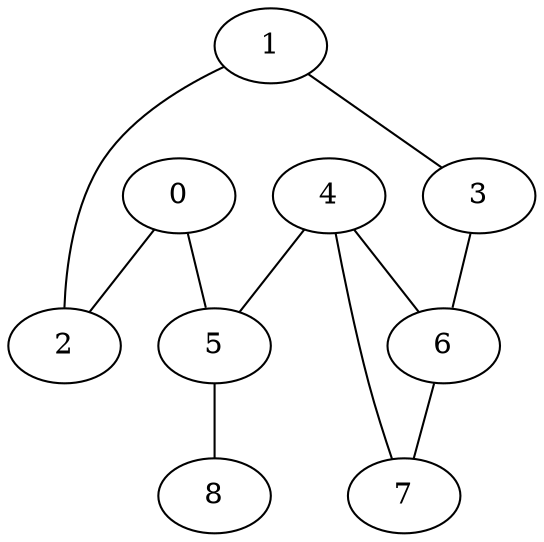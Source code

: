 graph "sampletest150-mod4_image19.bmp" {
	0	 [type=corner,
		x=383,
		y=453];
	2	 [type=corner,
		x=146,
		y=452];
	0 -- 2	 [angle0=".00",
		frequency=1,
		type0=line];
	5	 [type=intersection,
		x=387,
		y=260];
	0 -- 5	 [angle0="-1.55",
		frequency=1,
		type0=line];
	1	 [type=corner,
		x=159,
		y=280];
	1 -- 2	 [angle0="-1.50",
		frequency=1,
		type0=line];
	3	 [type=corner,
		x=149,
		y=240];
	1 -- 3	 [angle0="1.33",
		frequency=1,
		type0=line];
	6	 [type=intersection,
		x=230,
		y=233];
	3 -- 6	 [angle0="-.09",
		frequency=1,
		type0=line];
	4	 [type=intersection,
		x=303,
		y=232];
	4 -- 5	 [angle0=".32",
		frequency=1,
		type0=line];
	4 -- 6	 [angle0="-.01",
		frequency=1,
		type0=line];
	7	 [type=corner,
		x=327,
		y=171];
	4 -- 7	 [angle0="-1.20",
		frequency=1,
		type0=line];
	8	 [type=endpoint,
		x=398,
		y=278];
	5 -- 8	 [angle0="1.02",
		frequency=1,
		type0=line];
	6 -- 7	 [angle0="181.24",
		frequency=1,
		type0=arc];
}
